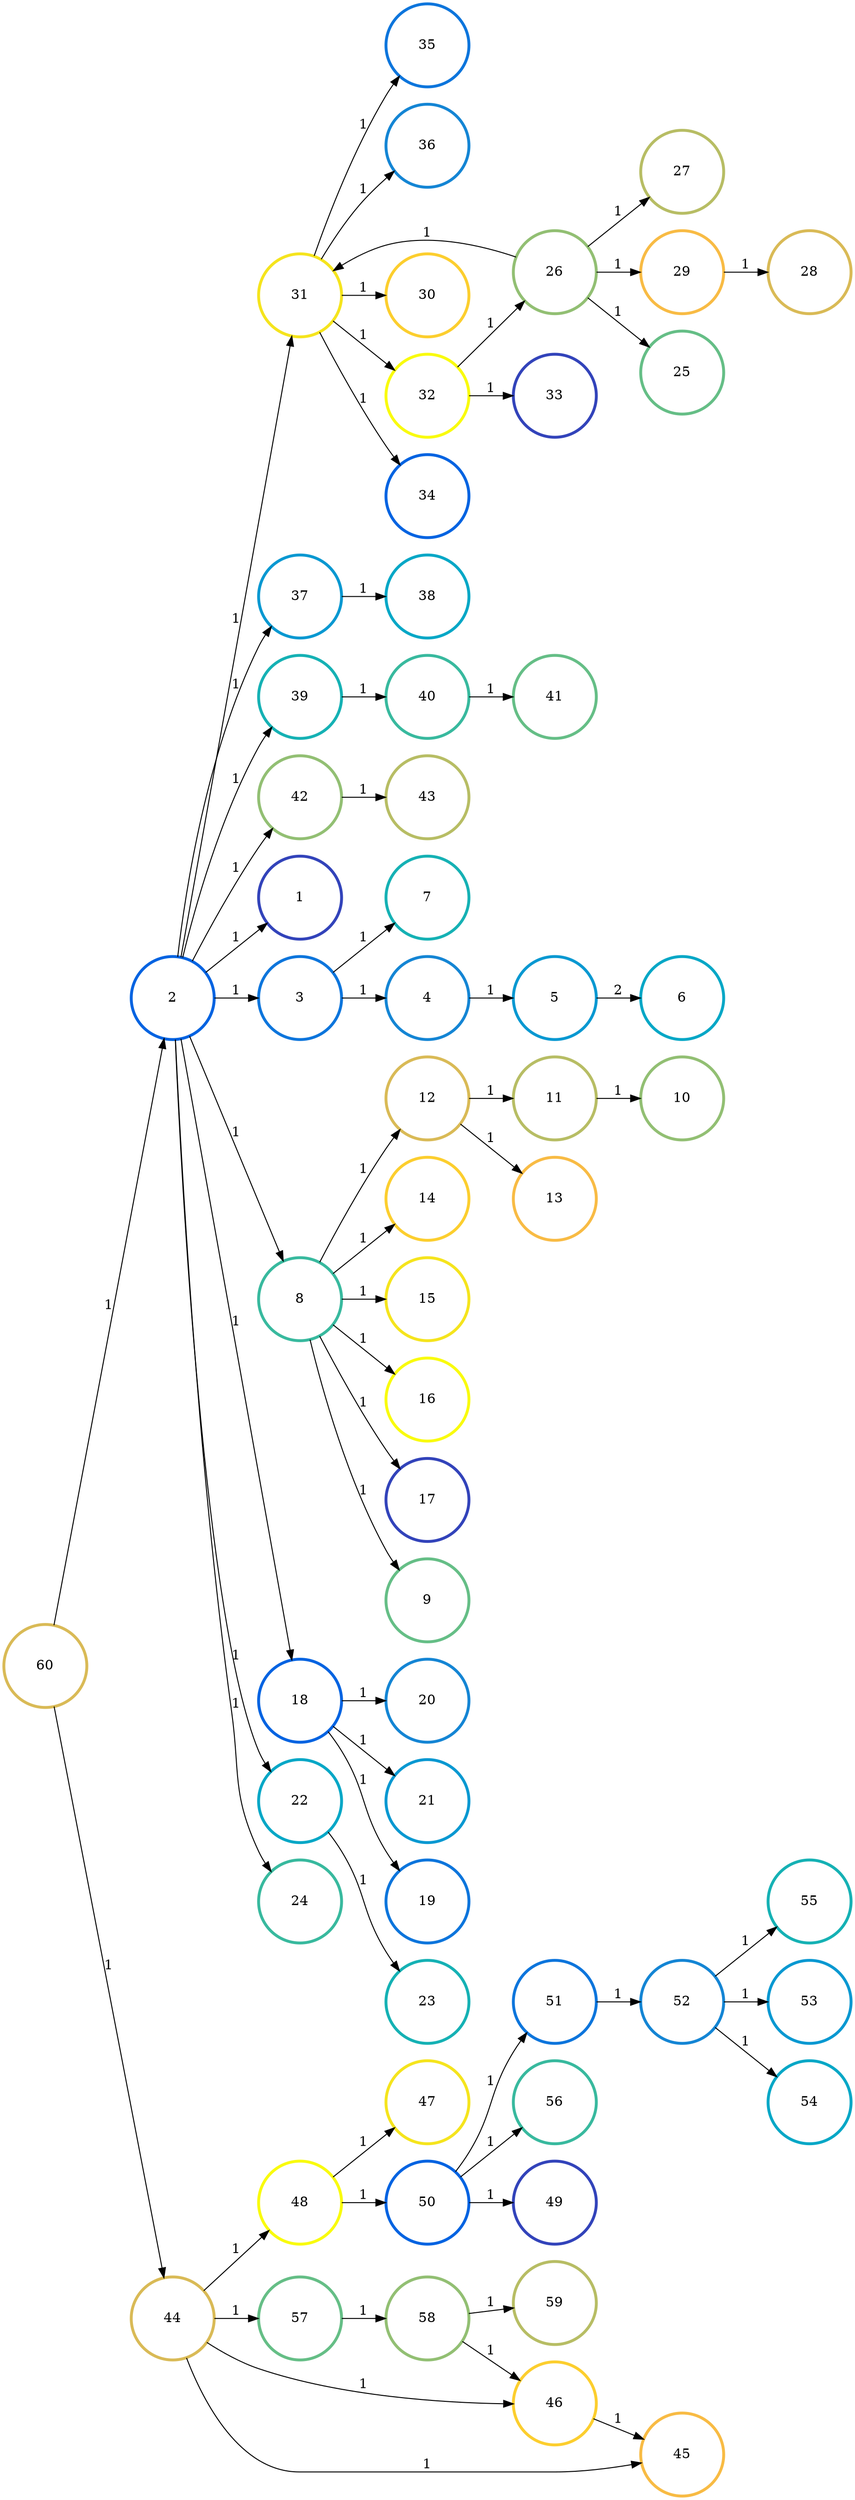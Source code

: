 digraph N {
	overlap="false"
	rankdir="LR"
	0 [label="1",width=1.2,height=1.2,style="",penwidth=3,color="#3243BA"]
	1 [label="2",width=1.2,height=1.2,style="",penwidth=3,color="#0363E1"]
	2 [label="3",width=1.2,height=1.2,style="",penwidth=3,color="#0D75DC"]
	3 [label="4",width=1.2,height=1.2,style="",penwidth=3,color="#1485D4"]
	4 [label="5",width=1.2,height=1.2,style="",penwidth=3,color="#0998D1"]
	5 [label="6",width=1.2,height=1.2,style="",penwidth=3,color="#06A7C6"]
	6 [label="7",width=1.2,height=1.2,style="",penwidth=3,color="#15B1B4"]
	7 [label="8",width=1.2,height=1.2,style="",penwidth=3,color="#38B99E"]
	8 [label="9",width=1.2,height=1.2,style="",penwidth=3,color="#65BE86"]
	9 [label="10",width=1.2,height=1.2,style="",penwidth=3,color="#92BF73"]
	10 [label="11",width=1.2,height=1.2,style="",penwidth=3,color="#B7BD64"]
	11 [label="12",width=1.2,height=1.2,style="",penwidth=3,color="#D9BA56"]
	12 [label="13",width=1.2,height=1.2,style="",penwidth=3,color="#F8BB44"]
	13 [label="14",width=1.2,height=1.2,style="",penwidth=3,color="#FCCE2E"]
	14 [label="15",width=1.2,height=1.2,style="",penwidth=3,color="#F5E41D"]
	15 [label="16",width=1.2,height=1.2,style="",penwidth=3,color="#F9FB0E"]
	16 [label="17",width=1.2,height=1.2,style="",penwidth=3,color="#3243BA"]
	17 [label="18",width=1.2,height=1.2,style="",penwidth=3,color="#0363E1"]
	18 [label="19",width=1.2,height=1.2,style="",penwidth=3,color="#0D75DC"]
	19 [label="20",width=1.2,height=1.2,style="",penwidth=3,color="#1485D4"]
	20 [label="21",width=1.2,height=1.2,style="",penwidth=3,color="#0998D1"]
	21 [label="22",width=1.2,height=1.2,style="",penwidth=3,color="#06A7C6"]
	22 [label="23",width=1.2,height=1.2,style="",penwidth=3,color="#15B1B4"]
	23 [label="24",width=1.2,height=1.2,style="",penwidth=3,color="#38B99E"]
	24 [label="25",width=1.2,height=1.2,style="",penwidth=3,color="#65BE86"]
	25 [label="26",width=1.2,height=1.2,style="",penwidth=3,color="#92BF73"]
	26 [label="27",width=1.2,height=1.2,style="",penwidth=3,color="#B7BD64"]
	27 [label="28",width=1.2,height=1.2,style="",penwidth=3,color="#D9BA56"]
	28 [label="29",width=1.2,height=1.2,style="",penwidth=3,color="#F8BB44"]
	29 [label="30",width=1.2,height=1.2,style="",penwidth=3,color="#FCCE2E"]
	30 [label="31",width=1.2,height=1.2,style="",penwidth=3,color="#F5E41D"]
	31 [label="32",width=1.2,height=1.2,style="",penwidth=3,color="#F9FB0E"]
	32 [label="33",width=1.2,height=1.2,style="",penwidth=3,color="#3243BA"]
	33 [label="34",width=1.2,height=1.2,style="",penwidth=3,color="#0363E1"]
	34 [label="35",width=1.2,height=1.2,style="",penwidth=3,color="#0D75DC"]
	35 [label="36",width=1.2,height=1.2,style="",penwidth=3,color="#1485D4"]
	36 [label="37",width=1.2,height=1.2,style="",penwidth=3,color="#0998D1"]
	37 [label="38",width=1.2,height=1.2,style="",penwidth=3,color="#06A7C6"]
	38 [label="39",width=1.2,height=1.2,style="",penwidth=3,color="#15B1B4"]
	39 [label="40",width=1.2,height=1.2,style="",penwidth=3,color="#38B99E"]
	40 [label="41",width=1.2,height=1.2,style="",penwidth=3,color="#65BE86"]
	41 [label="42",width=1.2,height=1.2,style="",penwidth=3,color="#92BF73"]
	42 [label="43",width=1.2,height=1.2,style="",penwidth=3,color="#B7BD64"]
	43 [label="44",width=1.2,height=1.2,style="",penwidth=3,color="#D9BA56"]
	44 [label="45",width=1.2,height=1.2,style="",penwidth=3,color="#F8BB44"]
	45 [label="46",width=1.2,height=1.2,style="",penwidth=3,color="#FCCE2E"]
	46 [label="47",width=1.2,height=1.2,style="",penwidth=3,color="#F5E41D"]
	47 [label="48",width=1.2,height=1.2,style="",penwidth=3,color="#F9FB0E"]
	48 [label="49",width=1.2,height=1.2,style="",penwidth=3,color="#3243BA"]
	49 [label="50",width=1.2,height=1.2,style="",penwidth=3,color="#0363E1"]
	50 [label="51",width=1.2,height=1.2,style="",penwidth=3,color="#0D75DC"]
	51 [label="52",width=1.2,height=1.2,style="",penwidth=3,color="#1485D4"]
	52 [label="53",width=1.2,height=1.2,style="",penwidth=3,color="#0998D1"]
	53 [label="54",width=1.2,height=1.2,style="",penwidth=3,color="#06A7C6"]
	54 [label="55",width=1.2,height=1.2,style="",penwidth=3,color="#15B1B4"]
	55 [label="56",width=1.2,height=1.2,style="",penwidth=3,color="#38B99E"]
	56 [label="57",width=1.2,height=1.2,style="",penwidth=3,color="#65BE86"]
	57 [label="58",width=1.2,height=1.2,style="",penwidth=3,color="#92BF73"]
	58 [label="59",width=1.2,height=1.2,style="",penwidth=3,color="#B7BD64"]
	59 [label="60",width=1.2,height=1.2,style="",penwidth=3,color="#D9BA56"]
	1 -> 0 [penwidth=1,color=black,label="1"]
	1 -> 2 [penwidth=1,color=black,label="1"]
	1 -> 7 [penwidth=1,color=black,label="1"]
	1 -> 17 [penwidth=1,color=black,label="1"]
	1 -> 21 [penwidth=1,color=black,label="1"]
	1 -> 23 [penwidth=1,color=black,label="1"]
	1 -> 30 [penwidth=1,color=black,label="1"]
	1 -> 36 [penwidth=1,color=black,label="1"]
	1 -> 38 [penwidth=1,color=black,label="1"]
	1 -> 41 [penwidth=1,color=black,label="1"]
	2 -> 3 [penwidth=1,color=black,label="1"]
	2 -> 6 [penwidth=1,color=black,label="1"]
	3 -> 4 [penwidth=1,color=black,label="1"]
	4 -> 5 [penwidth=1,color=black,label="2"]
	7 -> 8 [penwidth=1,color=black,label="1"]
	7 -> 11 [penwidth=1,color=black,label="1"]
	7 -> 13 [penwidth=1,color=black,label="1"]
	7 -> 14 [penwidth=1,color=black,label="1"]
	7 -> 15 [penwidth=1,color=black,label="1"]
	7 -> 16 [penwidth=1,color=black,label="1"]
	10 -> 9 [penwidth=1,color=black,label="1"]
	11 -> 10 [penwidth=1,color=black,label="1"]
	11 -> 12 [penwidth=1,color=black,label="1"]
	17 -> 18 [penwidth=1,color=black,label="1"]
	17 -> 19 [penwidth=1,color=black,label="1"]
	17 -> 20 [penwidth=1,color=black,label="1"]
	21 -> 22 [penwidth=1,color=black,label="1"]
	25 -> 24 [penwidth=1,color=black,label="1"]
	25 -> 26 [penwidth=1,color=black,label="1"]
	25 -> 28 [penwidth=1,color=black,label="1"]
	25 -> 30 [penwidth=1,color=black,label="1"]
	28 -> 27 [penwidth=1,color=black,label="1"]
	30 -> 29 [penwidth=1,color=black,label="1"]
	30 -> 31 [penwidth=1,color=black,label="1"]
	30 -> 33 [penwidth=1,color=black,label="1"]
	30 -> 34 [penwidth=1,color=black,label="1"]
	30 -> 35 [penwidth=1,color=black,label="1"]
	31 -> 25 [penwidth=1,color=black,label="1"]
	31 -> 32 [penwidth=1,color=black,label="1"]
	36 -> 37 [penwidth=1,color=black,label="1"]
	38 -> 39 [penwidth=1,color=black,label="1"]
	39 -> 40 [penwidth=1,color=black,label="1"]
	41 -> 42 [penwidth=1,color=black,label="1"]
	43 -> 44 [penwidth=1,color=black,label="1"]
	43 -> 45 [penwidth=1,color=black,label="1"]
	43 -> 47 [penwidth=1,color=black,label="1"]
	43 -> 56 [penwidth=1,color=black,label="1"]
	45 -> 44 [penwidth=1,color=black,label="1"]
	47 -> 46 [penwidth=1,color=black,label="1"]
	47 -> 49 [penwidth=1,color=black,label="1"]
	49 -> 48 [penwidth=1,color=black,label="1"]
	49 -> 50 [penwidth=1,color=black,label="1"]
	49 -> 55 [penwidth=1,color=black,label="1"]
	50 -> 51 [penwidth=1,color=black,label="1"]
	51 -> 52 [penwidth=1,color=black,label="1"]
	51 -> 53 [penwidth=1,color=black,label="1"]
	51 -> 54 [penwidth=1,color=black,label="1"]
	56 -> 57 [penwidth=1,color=black,label="1"]
	57 -> 45 [penwidth=1,color=black,label="1"]
	57 -> 58 [penwidth=1,color=black,label="1"]
	59 -> 1 [penwidth=1,color=black,label="1"]
	59 -> 43 [penwidth=1,color=black,label="1"]
}

